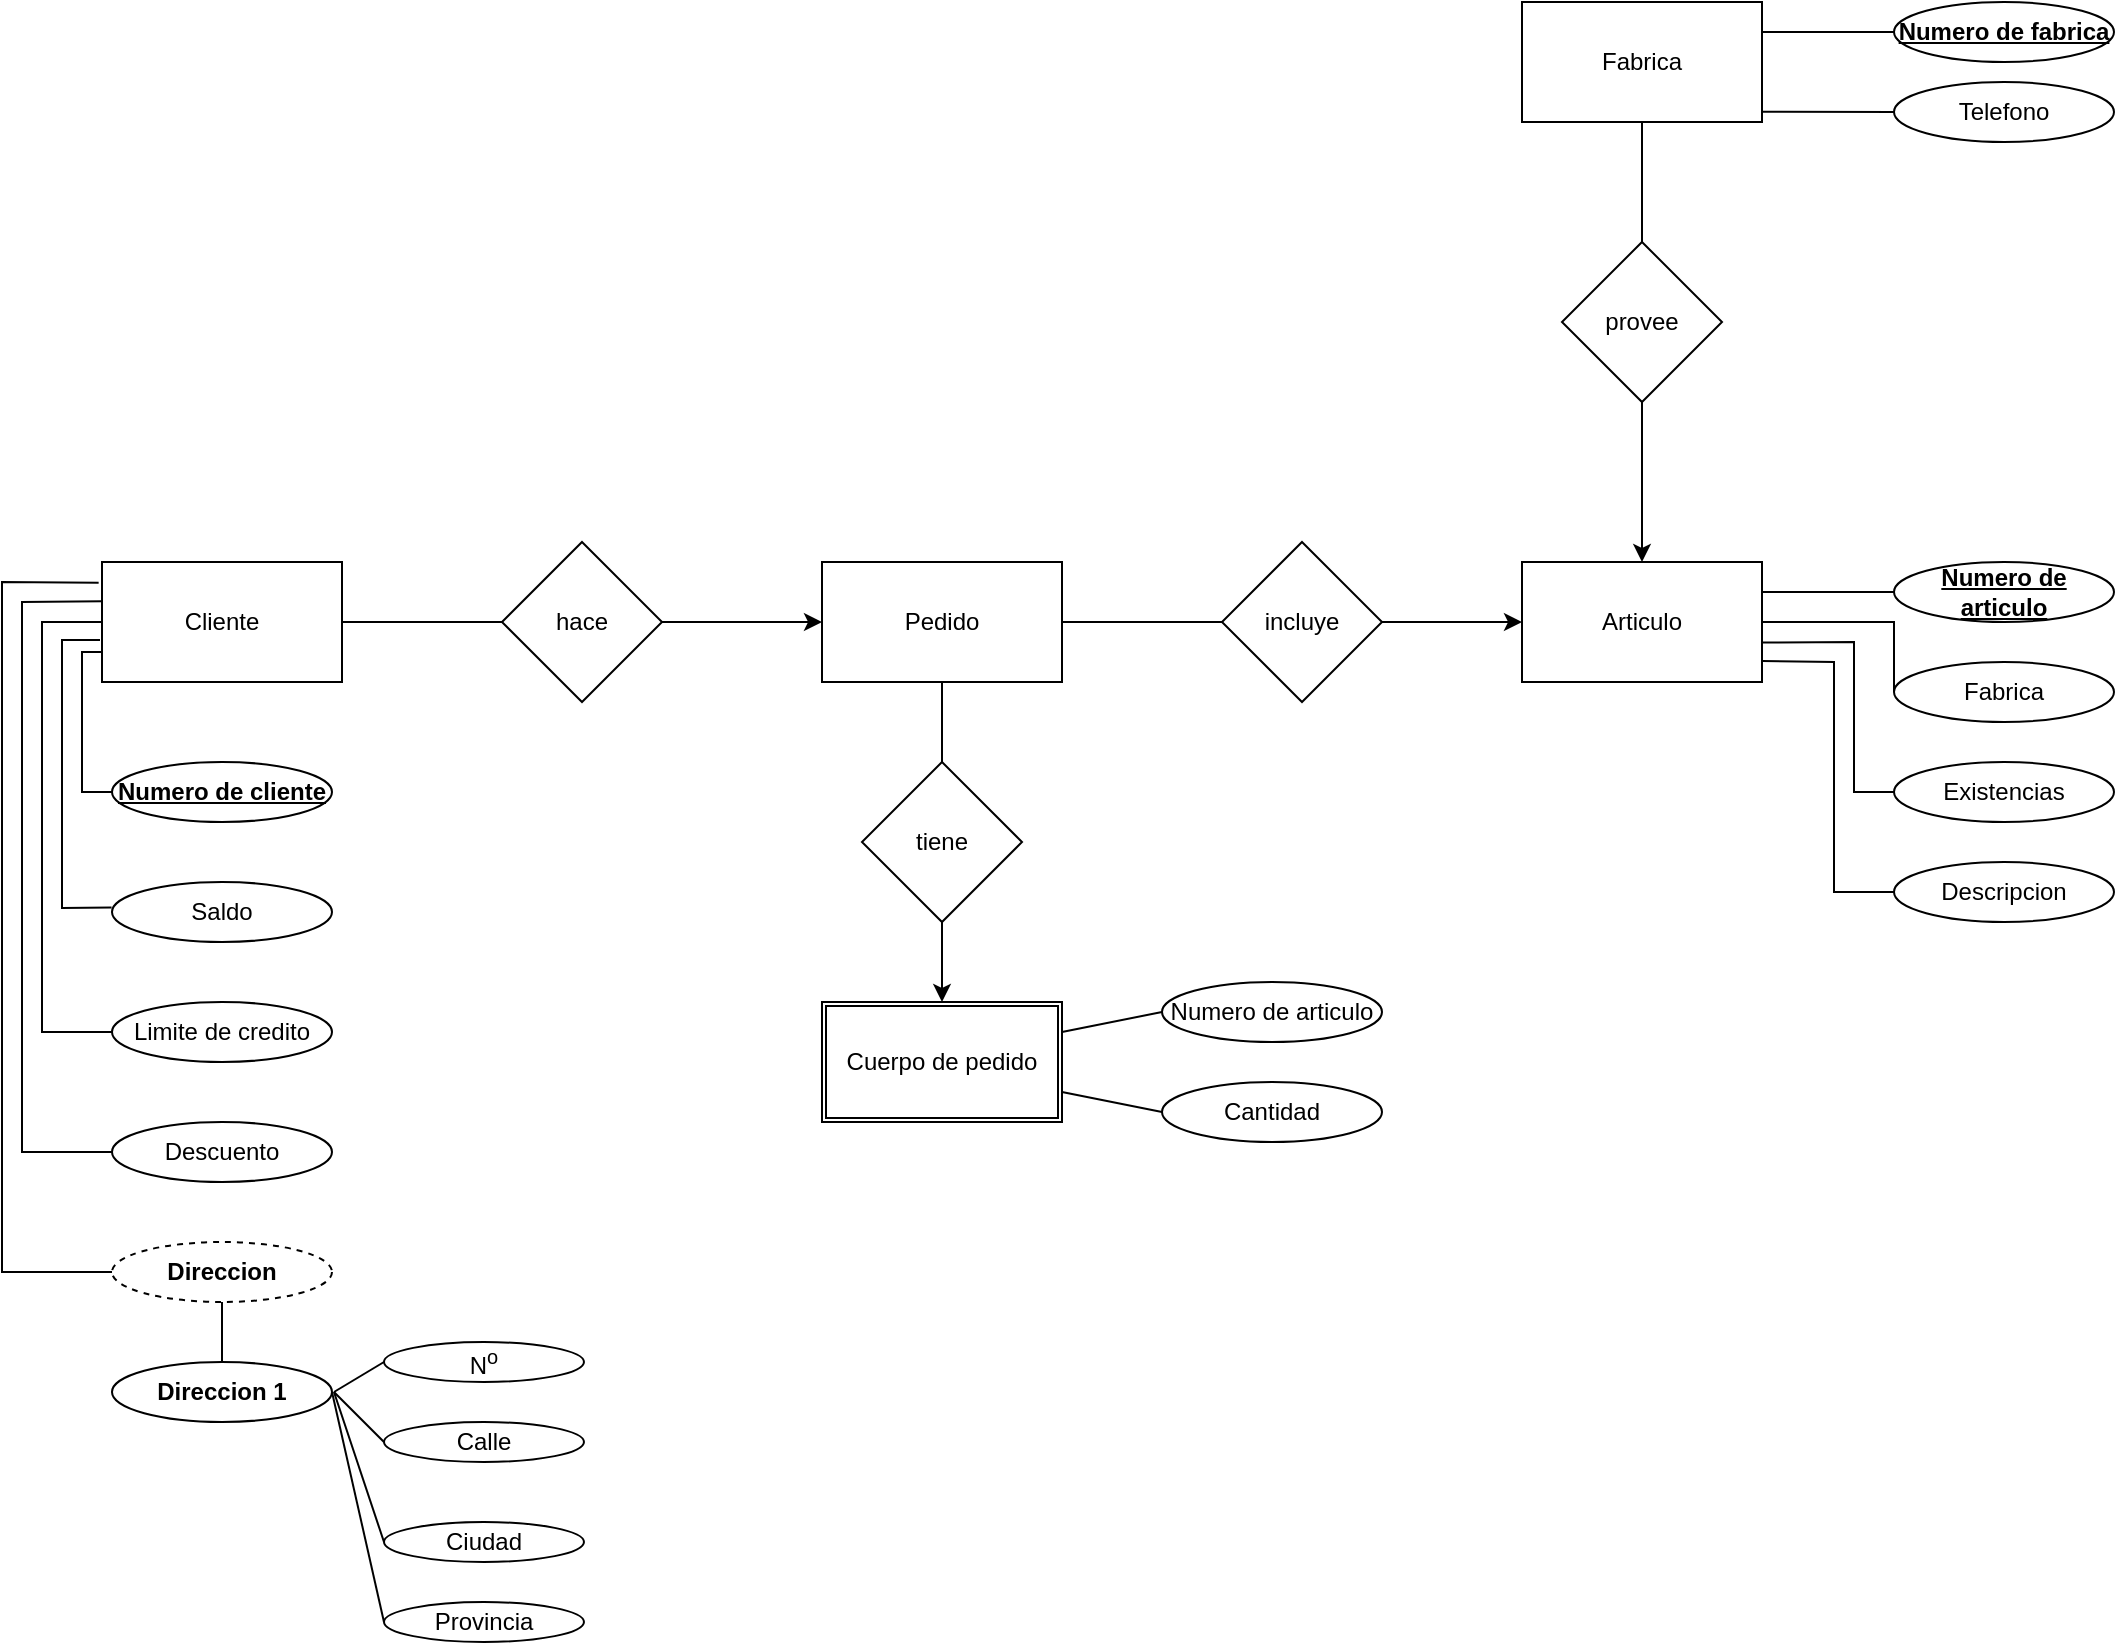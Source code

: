 <mxfile version="21.8.2" type="github">
  <diagram name="Página-1" id="TmImRVQX_AYQPsEHZoxZ">
    <mxGraphModel dx="937" dy="1142" grid="1" gridSize="10" guides="1" tooltips="1" connect="1" arrows="1" fold="1" page="1" pageScale="1" pageWidth="1169" pageHeight="827" math="0" shadow="0">
      <root>
        <mxCell id="0" />
        <mxCell id="1" parent="0" />
        <mxCell id="iGC9ZjkHPBX-Onege3qm-4" value="Cliente" style="rounded=0;whiteSpace=wrap;html=1;" parent="1" vertex="1">
          <mxGeometry x="114" y="280" width="120" height="60" as="geometry" />
        </mxCell>
        <mxCell id="iGC9ZjkHPBX-Onege3qm-5" value="Articulo" style="rounded=0;whiteSpace=wrap;html=1;" parent="1" vertex="1">
          <mxGeometry x="824" y="280" width="120" height="60" as="geometry" />
        </mxCell>
        <mxCell id="iGC9ZjkHPBX-Onege3qm-6" value="Pedido" style="rounded=0;whiteSpace=wrap;html=1;" parent="1" vertex="1">
          <mxGeometry x="474" y="280" width="120" height="60" as="geometry" />
        </mxCell>
        <mxCell id="iGC9ZjkHPBX-Onege3qm-7" value="Fabrica" style="rounded=0;whiteSpace=wrap;html=1;" parent="1" vertex="1">
          <mxGeometry x="824" width="120" height="60" as="geometry" />
        </mxCell>
        <mxCell id="iVjBs-MSaSPl5WOb0Lbm-1" style="edgeStyle=orthogonalEdgeStyle;rounded=0;orthogonalLoop=1;jettySize=auto;html=1;exitX=0.5;exitY=1;exitDx=0;exitDy=0;" edge="1" parent="1" source="iGC9ZjkHPBX-Onege3qm-6" target="iGC9ZjkHPBX-Onege3qm-6">
          <mxGeometry relative="1" as="geometry" />
        </mxCell>
        <mxCell id="iVjBs-MSaSPl5WOb0Lbm-4" value="Cuerpo de pedido" style="shape=ext;double=1;rounded=0;whiteSpace=wrap;html=1;" vertex="1" parent="1">
          <mxGeometry x="474" y="500" width="120" height="60" as="geometry" />
        </mxCell>
        <mxCell id="iVjBs-MSaSPl5WOb0Lbm-30" style="edgeStyle=orthogonalEdgeStyle;rounded=0;orthogonalLoop=1;jettySize=auto;html=1;entryX=0;entryY=0.5;entryDx=0;entryDy=0;" edge="1" parent="1" source="iVjBs-MSaSPl5WOb0Lbm-5" target="iGC9ZjkHPBX-Onege3qm-6">
          <mxGeometry relative="1" as="geometry" />
        </mxCell>
        <mxCell id="iVjBs-MSaSPl5WOb0Lbm-5" value="hace" style="rhombus;whiteSpace=wrap;html=1;" vertex="1" parent="1">
          <mxGeometry x="314" y="270" width="80" height="80" as="geometry" />
        </mxCell>
        <mxCell id="iVjBs-MSaSPl5WOb0Lbm-31" style="edgeStyle=orthogonalEdgeStyle;rounded=0;orthogonalLoop=1;jettySize=auto;html=1;entryX=0;entryY=0.5;entryDx=0;entryDy=0;" edge="1" parent="1" source="iVjBs-MSaSPl5WOb0Lbm-6" target="iGC9ZjkHPBX-Onege3qm-5">
          <mxGeometry relative="1" as="geometry" />
        </mxCell>
        <mxCell id="iVjBs-MSaSPl5WOb0Lbm-6" value="incluye" style="rhombus;whiteSpace=wrap;html=1;" vertex="1" parent="1">
          <mxGeometry x="674" y="270" width="80" height="80" as="geometry" />
        </mxCell>
        <mxCell id="iVjBs-MSaSPl5WOb0Lbm-33" style="edgeStyle=orthogonalEdgeStyle;rounded=0;orthogonalLoop=1;jettySize=auto;html=1;entryX=0.5;entryY=0;entryDx=0;entryDy=0;" edge="1" parent="1" source="iVjBs-MSaSPl5WOb0Lbm-7" target="iVjBs-MSaSPl5WOb0Lbm-4">
          <mxGeometry relative="1" as="geometry" />
        </mxCell>
        <mxCell id="iVjBs-MSaSPl5WOb0Lbm-7" value="tiene" style="rhombus;whiteSpace=wrap;html=1;" vertex="1" parent="1">
          <mxGeometry x="494" y="380" width="80" height="80" as="geometry" />
        </mxCell>
        <mxCell id="iVjBs-MSaSPl5WOb0Lbm-32" style="edgeStyle=orthogonalEdgeStyle;rounded=0;orthogonalLoop=1;jettySize=auto;html=1;" edge="1" parent="1" source="iVjBs-MSaSPl5WOb0Lbm-8" target="iGC9ZjkHPBX-Onege3qm-5">
          <mxGeometry relative="1" as="geometry" />
        </mxCell>
        <mxCell id="iVjBs-MSaSPl5WOb0Lbm-8" value="provee" style="rhombus;whiteSpace=wrap;html=1;" vertex="1" parent="1">
          <mxGeometry x="844" y="120" width="80" height="80" as="geometry" />
        </mxCell>
        <mxCell id="iVjBs-MSaSPl5WOb0Lbm-16" value="" style="endArrow=none;html=1;rounded=0;entryX=0;entryY=0.5;entryDx=0;entryDy=0;exitX=1;exitY=0.5;exitDx=0;exitDy=0;" edge="1" parent="1" source="iGC9ZjkHPBX-Onege3qm-4" target="iVjBs-MSaSPl5WOb0Lbm-5">
          <mxGeometry relative="1" as="geometry">
            <mxPoint x="404" y="320" as="sourcePoint" />
            <mxPoint x="484" y="320" as="targetPoint" />
          </mxGeometry>
        </mxCell>
        <mxCell id="iVjBs-MSaSPl5WOb0Lbm-17" value="" style="endArrow=none;html=1;rounded=0;entryX=0.5;entryY=1;entryDx=0;entryDy=0;" edge="1" parent="1" source="iVjBs-MSaSPl5WOb0Lbm-7" target="iGC9ZjkHPBX-Onege3qm-6">
          <mxGeometry relative="1" as="geometry">
            <mxPoint x="244" y="320" as="sourcePoint" />
            <mxPoint x="324" y="320" as="targetPoint" />
          </mxGeometry>
        </mxCell>
        <mxCell id="iVjBs-MSaSPl5WOb0Lbm-19" value="" style="endArrow=none;html=1;rounded=0;entryX=0;entryY=0.5;entryDx=0;entryDy=0;exitX=1;exitY=0.5;exitDx=0;exitDy=0;" edge="1" parent="1" source="iGC9ZjkHPBX-Onege3qm-6" target="iVjBs-MSaSPl5WOb0Lbm-6">
          <mxGeometry relative="1" as="geometry">
            <mxPoint x="544" y="510" as="sourcePoint" />
            <mxPoint x="544" y="470" as="targetPoint" />
          </mxGeometry>
        </mxCell>
        <mxCell id="iVjBs-MSaSPl5WOb0Lbm-22" value="" style="endArrow=none;html=1;rounded=0;entryX=0.5;entryY=1;entryDx=0;entryDy=0;exitX=0.5;exitY=0;exitDx=0;exitDy=0;" edge="1" parent="1" source="iVjBs-MSaSPl5WOb0Lbm-8" target="iGC9ZjkHPBX-Onege3qm-7">
          <mxGeometry relative="1" as="geometry">
            <mxPoint x="894" y="290" as="sourcePoint" />
            <mxPoint x="894" y="210" as="targetPoint" />
          </mxGeometry>
        </mxCell>
        <mxCell id="iVjBs-MSaSPl5WOb0Lbm-23" value="&lt;u&gt;&lt;b&gt;Numero de cliente&lt;/b&gt;&lt;/u&gt;" style="ellipse;whiteSpace=wrap;html=1;" vertex="1" parent="1">
          <mxGeometry x="119" y="380" width="110" height="30" as="geometry" />
        </mxCell>
        <mxCell id="iVjBs-MSaSPl5WOb0Lbm-24" value="Saldo" style="ellipse;whiteSpace=wrap;html=1;" vertex="1" parent="1">
          <mxGeometry x="119" y="440" width="110" height="30" as="geometry" />
        </mxCell>
        <mxCell id="iVjBs-MSaSPl5WOb0Lbm-25" value="Limite de credito" style="ellipse;whiteSpace=wrap;html=1;" vertex="1" parent="1">
          <mxGeometry x="119" y="500" width="110" height="30" as="geometry" />
        </mxCell>
        <mxCell id="iVjBs-MSaSPl5WOb0Lbm-26" value="Descuento" style="ellipse;whiteSpace=wrap;html=1;" vertex="1" parent="1">
          <mxGeometry x="119" y="560" width="110" height="30" as="geometry" />
        </mxCell>
        <mxCell id="iVjBs-MSaSPl5WOb0Lbm-29" value="&lt;b&gt;Direccion&lt;/b&gt;" style="ellipse;whiteSpace=wrap;html=1;align=center;dashed=1;" vertex="1" parent="1">
          <mxGeometry x="119" y="620" width="110" height="30" as="geometry" />
        </mxCell>
        <mxCell id="iVjBs-MSaSPl5WOb0Lbm-47" value="" style="endArrow=none;html=1;rounded=0;entryX=0;entryY=0.75;entryDx=0;entryDy=0;exitX=0;exitY=0.5;exitDx=0;exitDy=0;" edge="1" parent="1" source="iVjBs-MSaSPl5WOb0Lbm-23" target="iGC9ZjkHPBX-Onege3qm-4">
          <mxGeometry width="50" height="50" relative="1" as="geometry">
            <mxPoint x="104" y="390" as="sourcePoint" />
            <mxPoint x="244" y="340" as="targetPoint" />
            <Array as="points">
              <mxPoint x="104" y="395" />
              <mxPoint x="104" y="325" />
            </Array>
          </mxGeometry>
        </mxCell>
        <mxCell id="iVjBs-MSaSPl5WOb0Lbm-48" value="" style="endArrow=none;html=1;rounded=0;exitX=-0.002;exitY=0.424;exitDx=0;exitDy=0;exitPerimeter=0;" edge="1" parent="1" source="iVjBs-MSaSPl5WOb0Lbm-24">
          <mxGeometry width="50" height="50" relative="1" as="geometry">
            <mxPoint x="129" y="404" as="sourcePoint" />
            <mxPoint x="113" y="319" as="targetPoint" />
            <Array as="points">
              <mxPoint x="94" y="453" />
              <mxPoint x="94" y="319" />
            </Array>
          </mxGeometry>
        </mxCell>
        <mxCell id="iVjBs-MSaSPl5WOb0Lbm-49" value="" style="endArrow=none;html=1;rounded=0;exitX=0;exitY=0.5;exitDx=0;exitDy=0;entryX=0;entryY=0.5;entryDx=0;entryDy=0;" edge="1" parent="1" source="iVjBs-MSaSPl5WOb0Lbm-25" target="iGC9ZjkHPBX-Onege3qm-4">
          <mxGeometry width="50" height="50" relative="1" as="geometry">
            <mxPoint x="129" y="463" as="sourcePoint" />
            <mxPoint x="123" y="329" as="targetPoint" />
            <Array as="points">
              <mxPoint x="84" y="515" />
              <mxPoint x="84" y="310" />
            </Array>
          </mxGeometry>
        </mxCell>
        <mxCell id="iVjBs-MSaSPl5WOb0Lbm-50" value="" style="endArrow=none;html=1;rounded=0;exitX=0;exitY=0.5;exitDx=0;exitDy=0;entryX=0.004;entryY=0.328;entryDx=0;entryDy=0;entryPerimeter=0;" edge="1" parent="1" source="iVjBs-MSaSPl5WOb0Lbm-26" target="iGC9ZjkHPBX-Onege3qm-4">
          <mxGeometry width="50" height="50" relative="1" as="geometry">
            <mxPoint x="129" y="525" as="sourcePoint" />
            <mxPoint x="124" y="320" as="targetPoint" />
            <Array as="points">
              <mxPoint x="74" y="575" />
              <mxPoint x="74" y="300" />
            </Array>
          </mxGeometry>
        </mxCell>
        <mxCell id="iVjBs-MSaSPl5WOb0Lbm-51" value="" style="endArrow=none;html=1;rounded=0;entryX=-0.014;entryY=0.172;entryDx=0;entryDy=0;entryPerimeter=0;exitX=0;exitY=0.5;exitDx=0;exitDy=0;" edge="1" parent="1" source="iVjBs-MSaSPl5WOb0Lbm-29" target="iGC9ZjkHPBX-Onege3qm-4">
          <mxGeometry width="50" height="50" relative="1" as="geometry">
            <mxPoint x="114" y="630" as="sourcePoint" />
            <mxPoint x="124" y="310" as="targetPoint" />
            <Array as="points">
              <mxPoint x="64" y="635" />
              <mxPoint x="64" y="290" />
            </Array>
          </mxGeometry>
        </mxCell>
        <mxCell id="iVjBs-MSaSPl5WOb0Lbm-52" value="N&lt;sup&gt;o&lt;/sup&gt;" style="ellipse;whiteSpace=wrap;html=1;" vertex="1" parent="1">
          <mxGeometry x="254.99" y="670" width="100" height="20" as="geometry" />
        </mxCell>
        <mxCell id="iVjBs-MSaSPl5WOb0Lbm-53" value="Calle" style="ellipse;whiteSpace=wrap;html=1;" vertex="1" parent="1">
          <mxGeometry x="254.99" y="710" width="100" height="20" as="geometry" />
        </mxCell>
        <mxCell id="iVjBs-MSaSPl5WOb0Lbm-54" value="Ciudad" style="ellipse;whiteSpace=wrap;html=1;" vertex="1" parent="1">
          <mxGeometry x="254.99" y="760" width="100" height="20" as="geometry" />
        </mxCell>
        <mxCell id="iVjBs-MSaSPl5WOb0Lbm-55" value="Provincia" style="ellipse;whiteSpace=wrap;html=1;" vertex="1" parent="1">
          <mxGeometry x="254.99" y="800" width="100" height="20" as="geometry" />
        </mxCell>
        <mxCell id="iVjBs-MSaSPl5WOb0Lbm-57" value="" style="endArrow=none;html=1;rounded=0;exitX=0;exitY=0.5;exitDx=0;exitDy=0;entryX=1;entryY=0.5;entryDx=0;entryDy=0;" edge="1" parent="1" source="iVjBs-MSaSPl5WOb0Lbm-52">
          <mxGeometry width="50" height="50" relative="1" as="geometry">
            <mxPoint x="129.99" y="705" as="sourcePoint" />
            <mxPoint x="229.99" y="695" as="targetPoint" />
            <Array as="points" />
          </mxGeometry>
        </mxCell>
        <mxCell id="iVjBs-MSaSPl5WOb0Lbm-58" value="" style="endArrow=none;html=1;rounded=0;exitX=0;exitY=0.5;exitDx=0;exitDy=0;entryX=1;entryY=0.5;entryDx=0;entryDy=0;" edge="1" parent="1" source="iVjBs-MSaSPl5WOb0Lbm-53">
          <mxGeometry width="50" height="50" relative="1" as="geometry">
            <mxPoint x="264.99" y="690" as="sourcePoint" />
            <mxPoint x="229.99" y="695" as="targetPoint" />
            <Array as="points" />
          </mxGeometry>
        </mxCell>
        <mxCell id="iVjBs-MSaSPl5WOb0Lbm-59" value="" style="endArrow=none;html=1;rounded=0;exitX=0;exitY=0.5;exitDx=0;exitDy=0;entryX=1;entryY=0.5;entryDx=0;entryDy=0;" edge="1" parent="1" source="iVjBs-MSaSPl5WOb0Lbm-54">
          <mxGeometry width="50" height="50" relative="1" as="geometry">
            <mxPoint x="264.99" y="730" as="sourcePoint" />
            <mxPoint x="229.99" y="695" as="targetPoint" />
            <Array as="points" />
          </mxGeometry>
        </mxCell>
        <mxCell id="iVjBs-MSaSPl5WOb0Lbm-60" value="" style="endArrow=none;html=1;rounded=0;exitX=0;exitY=0.5;exitDx=0;exitDy=0;entryX=1;entryY=0.5;entryDx=0;entryDy=0;" edge="1" parent="1" source="iVjBs-MSaSPl5WOb0Lbm-55" target="iVjBs-MSaSPl5WOb0Lbm-80">
          <mxGeometry width="50" height="50" relative="1" as="geometry">
            <mxPoint x="264.99" y="780" as="sourcePoint" />
            <mxPoint x="229" y="698.0" as="targetPoint" />
            <Array as="points" />
          </mxGeometry>
        </mxCell>
        <mxCell id="iVjBs-MSaSPl5WOb0Lbm-61" value="&lt;u&gt;&lt;b&gt;Numero de fabrica&lt;br&gt;&lt;/b&gt;&lt;/u&gt;" style="ellipse;whiteSpace=wrap;html=1;" vertex="1" parent="1">
          <mxGeometry x="1010" width="110" height="30" as="geometry" />
        </mxCell>
        <mxCell id="iVjBs-MSaSPl5WOb0Lbm-62" value="&lt;u&gt;&lt;b&gt;Numero de articulo&lt;br&gt;&lt;/b&gt;&lt;/u&gt;" style="ellipse;whiteSpace=wrap;html=1;" vertex="1" parent="1">
          <mxGeometry x="1010" y="280" width="110" height="30" as="geometry" />
        </mxCell>
        <mxCell id="iVjBs-MSaSPl5WOb0Lbm-63" value="Telefono" style="ellipse;whiteSpace=wrap;html=1;" vertex="1" parent="1">
          <mxGeometry x="1010" y="40" width="110" height="30" as="geometry" />
        </mxCell>
        <mxCell id="iVjBs-MSaSPl5WOb0Lbm-64" value="Fabrica" style="ellipse;whiteSpace=wrap;html=1;" vertex="1" parent="1">
          <mxGeometry x="1010" y="330" width="110" height="30" as="geometry" />
        </mxCell>
        <mxCell id="iVjBs-MSaSPl5WOb0Lbm-65" value="Existencias" style="ellipse;whiteSpace=wrap;html=1;" vertex="1" parent="1">
          <mxGeometry x="1010" y="380" width="110" height="30" as="geometry" />
        </mxCell>
        <mxCell id="iVjBs-MSaSPl5WOb0Lbm-66" value="Descripcion" style="ellipse;whiteSpace=wrap;html=1;" vertex="1" parent="1">
          <mxGeometry x="1010" y="430" width="110" height="30" as="geometry" />
        </mxCell>
        <mxCell id="iVjBs-MSaSPl5WOb0Lbm-67" value="" style="endArrow=none;html=1;rounded=0;entryX=0;entryY=0.5;entryDx=0;entryDy=0;exitX=1;exitY=0.25;exitDx=0;exitDy=0;" edge="1" parent="1" source="iGC9ZjkHPBX-Onege3qm-7" target="iVjBs-MSaSPl5WOb0Lbm-61">
          <mxGeometry relative="1" as="geometry">
            <mxPoint x="604" y="320" as="sourcePoint" />
            <mxPoint x="684" y="320" as="targetPoint" />
          </mxGeometry>
        </mxCell>
        <mxCell id="iVjBs-MSaSPl5WOb0Lbm-68" value="" style="endArrow=none;html=1;rounded=0;entryX=0;entryY=0.5;entryDx=0;entryDy=0;exitX=1.002;exitY=0.914;exitDx=0;exitDy=0;exitPerimeter=0;" edge="1" parent="1" source="iGC9ZjkHPBX-Onege3qm-7" target="iVjBs-MSaSPl5WOb0Lbm-63">
          <mxGeometry relative="1" as="geometry">
            <mxPoint x="954" y="25" as="sourcePoint" />
            <mxPoint x="1020" y="25" as="targetPoint" />
          </mxGeometry>
        </mxCell>
        <mxCell id="iVjBs-MSaSPl5WOb0Lbm-69" value="" style="endArrow=none;html=1;rounded=0;exitX=1;exitY=0.25;exitDx=0;exitDy=0;entryX=0;entryY=0.5;entryDx=0;entryDy=0;" edge="1" parent="1" source="iGC9ZjkHPBX-Onege3qm-5" target="iVjBs-MSaSPl5WOb0Lbm-62">
          <mxGeometry relative="1" as="geometry">
            <mxPoint x="954" y="65" as="sourcePoint" />
            <mxPoint x="1010" y="260" as="targetPoint" />
          </mxGeometry>
        </mxCell>
        <mxCell id="iVjBs-MSaSPl5WOb0Lbm-71" value="" style="endArrow=none;html=1;rounded=0;exitX=1;exitY=0.5;exitDx=0;exitDy=0;entryX=0;entryY=0.5;entryDx=0;entryDy=0;" edge="1" parent="1" source="iGC9ZjkHPBX-Onege3qm-5" target="iVjBs-MSaSPl5WOb0Lbm-64">
          <mxGeometry relative="1" as="geometry">
            <mxPoint x="954" y="305" as="sourcePoint" />
            <mxPoint x="1020" y="305" as="targetPoint" />
            <Array as="points">
              <mxPoint x="1010" y="310" />
            </Array>
          </mxGeometry>
        </mxCell>
        <mxCell id="iVjBs-MSaSPl5WOb0Lbm-72" value="" style="endArrow=none;html=1;rounded=0;exitX=0.998;exitY=0.671;exitDx=0;exitDy=0;entryX=0;entryY=0.5;entryDx=0;entryDy=0;exitPerimeter=0;" edge="1" parent="1" source="iGC9ZjkHPBX-Onege3qm-5" target="iVjBs-MSaSPl5WOb0Lbm-65">
          <mxGeometry relative="1" as="geometry">
            <mxPoint x="954" y="320" as="sourcePoint" />
            <mxPoint x="1020" y="355" as="targetPoint" />
            <Array as="points">
              <mxPoint x="990" y="320" />
              <mxPoint x="990" y="395" />
            </Array>
          </mxGeometry>
        </mxCell>
        <mxCell id="iVjBs-MSaSPl5WOb0Lbm-74" value="" style="endArrow=none;html=1;rounded=0;exitX=1;exitY=0.826;exitDx=0;exitDy=0;entryX=0;entryY=0.5;entryDx=0;entryDy=0;exitPerimeter=0;" edge="1" parent="1" source="iGC9ZjkHPBX-Onege3qm-5" target="iVjBs-MSaSPl5WOb0Lbm-66">
          <mxGeometry relative="1" as="geometry">
            <mxPoint x="952" y="329" as="sourcePoint" />
            <mxPoint x="1020" y="405" as="targetPoint" />
            <Array as="points">
              <mxPoint x="980" y="330" />
              <mxPoint x="980" y="445" />
            </Array>
          </mxGeometry>
        </mxCell>
        <mxCell id="iVjBs-MSaSPl5WOb0Lbm-75" value="Numero de articulo" style="ellipse;whiteSpace=wrap;html=1;" vertex="1" parent="1">
          <mxGeometry x="644" y="490" width="110" height="30" as="geometry" />
        </mxCell>
        <mxCell id="iVjBs-MSaSPl5WOb0Lbm-76" value="Cantidad" style="ellipse;whiteSpace=wrap;html=1;" vertex="1" parent="1">
          <mxGeometry x="644" y="540" width="110" height="30" as="geometry" />
        </mxCell>
        <mxCell id="iVjBs-MSaSPl5WOb0Lbm-77" value="" style="endArrow=none;html=1;rounded=0;entryX=0;entryY=0.5;entryDx=0;entryDy=0;exitX=1;exitY=0.25;exitDx=0;exitDy=0;" edge="1" parent="1" source="iVjBs-MSaSPl5WOb0Lbm-4" target="iVjBs-MSaSPl5WOb0Lbm-75">
          <mxGeometry relative="1" as="geometry">
            <mxPoint x="604" y="320" as="sourcePoint" />
            <mxPoint x="684" y="320" as="targetPoint" />
          </mxGeometry>
        </mxCell>
        <mxCell id="iVjBs-MSaSPl5WOb0Lbm-78" value="" style="endArrow=none;html=1;rounded=0;entryX=0;entryY=0.5;entryDx=0;entryDy=0;exitX=1;exitY=0.75;exitDx=0;exitDy=0;" edge="1" parent="1" source="iVjBs-MSaSPl5WOb0Lbm-4" target="iVjBs-MSaSPl5WOb0Lbm-76">
          <mxGeometry relative="1" as="geometry">
            <mxPoint x="604" y="525" as="sourcePoint" />
            <mxPoint x="654" y="515" as="targetPoint" />
          </mxGeometry>
        </mxCell>
        <mxCell id="iVjBs-MSaSPl5WOb0Lbm-80" value="&lt;b&gt;Direccion 1&lt;/b&gt;" style="ellipse;whiteSpace=wrap;html=1;" vertex="1" parent="1">
          <mxGeometry x="119" y="680" width="110" height="30" as="geometry" />
        </mxCell>
        <mxCell id="iVjBs-MSaSPl5WOb0Lbm-81" value="" style="endArrow=none;html=1;rounded=0;exitX=0.5;exitY=1;exitDx=0;exitDy=0;entryX=0.5;entryY=0;entryDx=0;entryDy=0;" edge="1" parent="1" source="iVjBs-MSaSPl5WOb0Lbm-29" target="iVjBs-MSaSPl5WOb0Lbm-80">
          <mxGeometry width="50" height="50" relative="1" as="geometry">
            <mxPoint x="265" y="690" as="sourcePoint" />
            <mxPoint x="239.99" y="705" as="targetPoint" />
            <Array as="points" />
          </mxGeometry>
        </mxCell>
      </root>
    </mxGraphModel>
  </diagram>
</mxfile>

